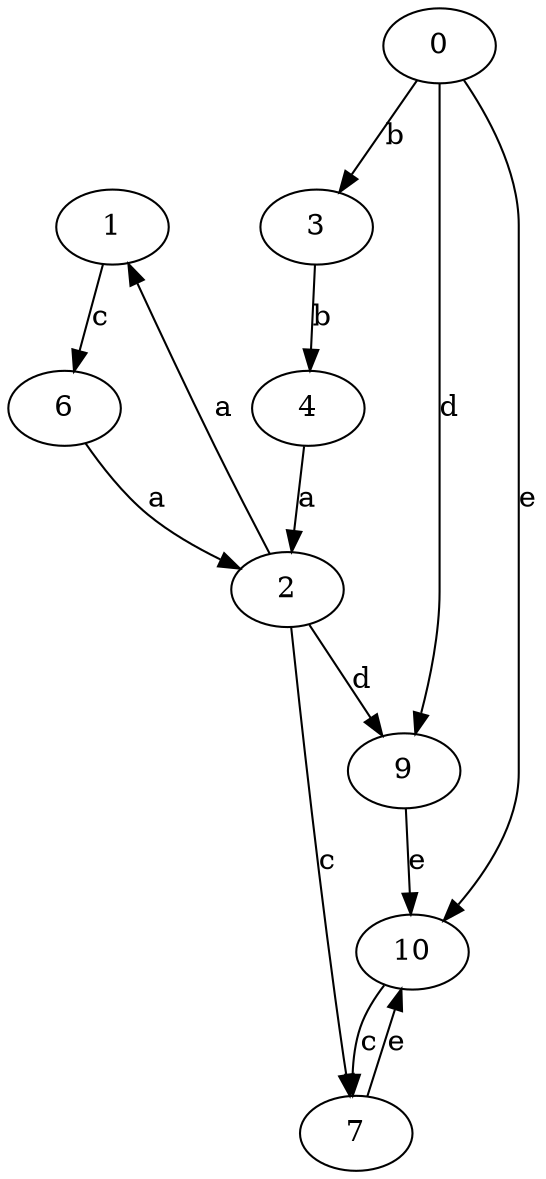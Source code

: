 strict digraph  {
1;
2;
3;
4;
6;
7;
0;
9;
10;
1 -> 6  [label=c];
2 -> 1  [label=a];
2 -> 7  [label=c];
2 -> 9  [label=d];
3 -> 4  [label=b];
4 -> 2  [label=a];
6 -> 2  [label=a];
7 -> 10  [label=e];
0 -> 3  [label=b];
0 -> 9  [label=d];
0 -> 10  [label=e];
9 -> 10  [label=e];
10 -> 7  [label=c];
}
